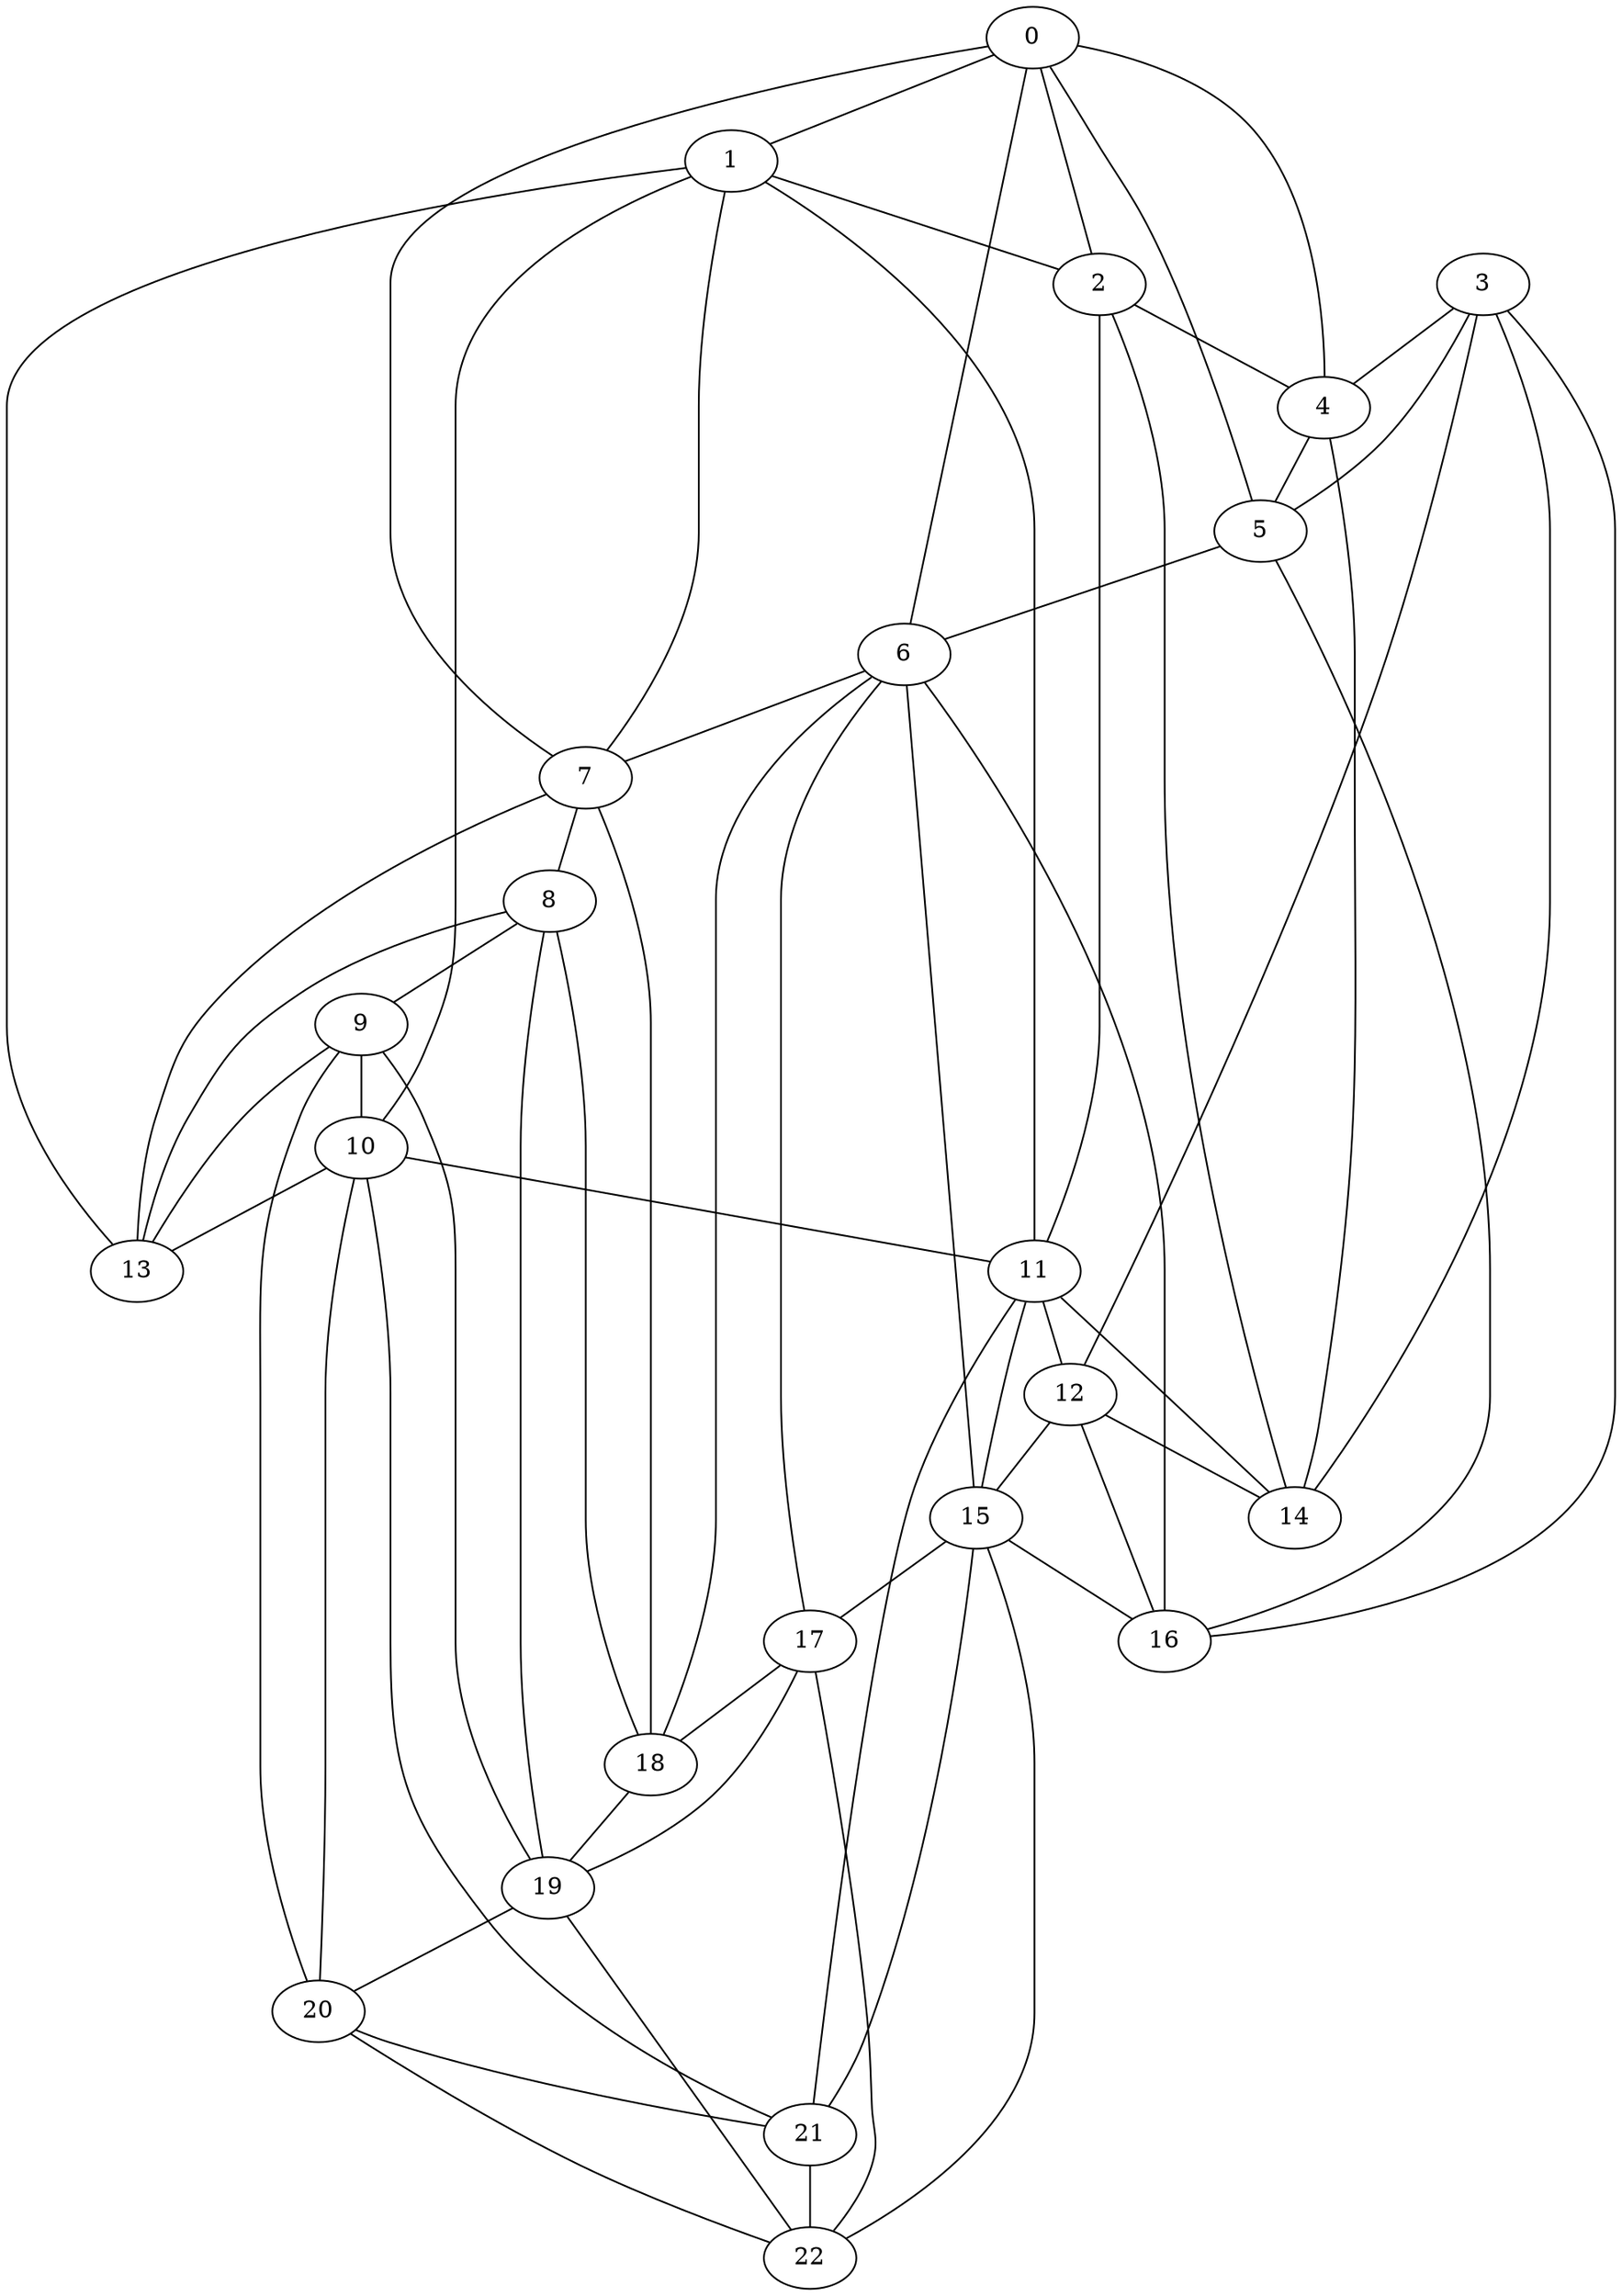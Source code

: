 graph g {0;1;2;3;4;5;6;7;8;9;10;11;12;13;14;15;16;17;18;19;20;21;22;0 -- 1;0 -- 2;0 -- 4;0 -- 5;0 -- 6;0 -- 7;1 -- 2;1 -- 7;1 -- 10;1 -- 11;1 -- 13;2 -- 4;2 -- 11;2 -- 14;3 -- 4;3 -- 5;3 -- 12;3 -- 14;3 -- 16;4 -- 5;4 -- 14;5 -- 6;5 -- 16;6 -- 7;6 -- 15;6 -- 16;6 -- 17;6 -- 18;7 -- 8;7 -- 13;7 -- 18;8 -- 9;8 -- 13;8 -- 18;8 -- 19;9 -- 10;9 -- 13;9 -- 19;9 -- 20;10 -- 11;10 -- 13;10 -- 20;10 -- 21;11 -- 12;11 -- 14;11 -- 15;11 -- 21;12 -- 14;12 -- 15;12 -- 16;15 -- 16;15 -- 17;15 -- 21;15 -- 22;17 -- 18;17 -- 19;17 -- 22;18 -- 19;19 -- 20;19 -- 22;20 -- 21;20 -- 22;21 -- 22;}